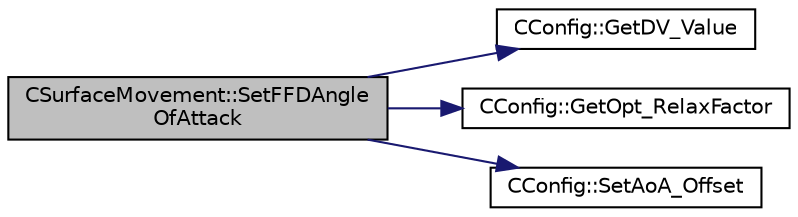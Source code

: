 digraph "CSurfaceMovement::SetFFDAngleOfAttack"
{
 // LATEX_PDF_SIZE
  edge [fontname="Helvetica",fontsize="10",labelfontname="Helvetica",labelfontsize="10"];
  node [fontname="Helvetica",fontsize="10",shape=record];
  rankdir="LR";
  Node1 [label="CSurfaceMovement::SetFFDAngle\lOfAttack",height=0.2,width=0.4,color="black", fillcolor="grey75", style="filled", fontcolor="black",tooltip="Set a thickness deformation of the Free From box using the control point position."];
  Node1 -> Node2 [color="midnightblue",fontsize="10",style="solid",fontname="Helvetica"];
  Node2 [label="CConfig::GetDV_Value",height=0.2,width=0.4,color="black", fillcolor="white", style="filled",URL="$classCConfig.html#af6f7c23871fd1b634ff53432ef1d04b9",tooltip="Value of the design variable step, we use this value in design problems."];
  Node1 -> Node3 [color="midnightblue",fontsize="10",style="solid",fontname="Helvetica"];
  Node3 [label="CConfig::GetOpt_RelaxFactor",height=0.2,width=0.4,color="black", fillcolor="white", style="filled",URL="$classCConfig.html#a8337efa2e48c252eca24825437cb288b",tooltip="Get the scale factor for the line search."];
  Node1 -> Node4 [color="midnightblue",fontsize="10",style="solid",fontname="Helvetica"];
  Node4 [label="CConfig::SetAoA_Offset",height=0.2,width=0.4,color="black", fillcolor="white", style="filled",URL="$classCConfig.html#ae8037752a35024e89a598e2e12065cb6",tooltip="Set the off set angle of attack."];
}
